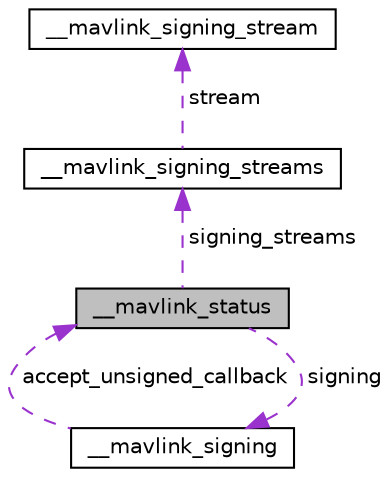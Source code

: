 digraph "__mavlink_status"
{
  edge [fontname="Helvetica",fontsize="10",labelfontname="Helvetica",labelfontsize="10"];
  node [fontname="Helvetica",fontsize="10",shape=record];
  Node1 [label="__mavlink_status",height=0.2,width=0.4,color="black", fillcolor="grey75", style="filled", fontcolor="black"];
  Node2 -> Node1 [dir="back",color="darkorchid3",fontsize="10",style="dashed",label=" signing" ];
  Node2 [label="__mavlink_signing",height=0.2,width=0.4,color="black", fillcolor="white", style="filled",URL="$struct____mavlink__signing.html"];
  Node1 -> Node2 [dir="back",color="darkorchid3",fontsize="10",style="dashed",label=" accept_unsigned_callback" ];
  Node3 -> Node1 [dir="back",color="darkorchid3",fontsize="10",style="dashed",label=" signing_streams" ];
  Node3 [label="__mavlink_signing_streams",height=0.2,width=0.4,color="black", fillcolor="white", style="filled",URL="$struct____mavlink__signing__streams.html"];
  Node4 -> Node3 [dir="back",color="darkorchid3",fontsize="10",style="dashed",label=" stream" ];
  Node4 [label="__mavlink_signing_stream",height=0.2,width=0.4,color="black", fillcolor="white", style="filled",URL="$struct____mavlink__signing__streams_1_1____mavlink__signing__stream.html"];
}
